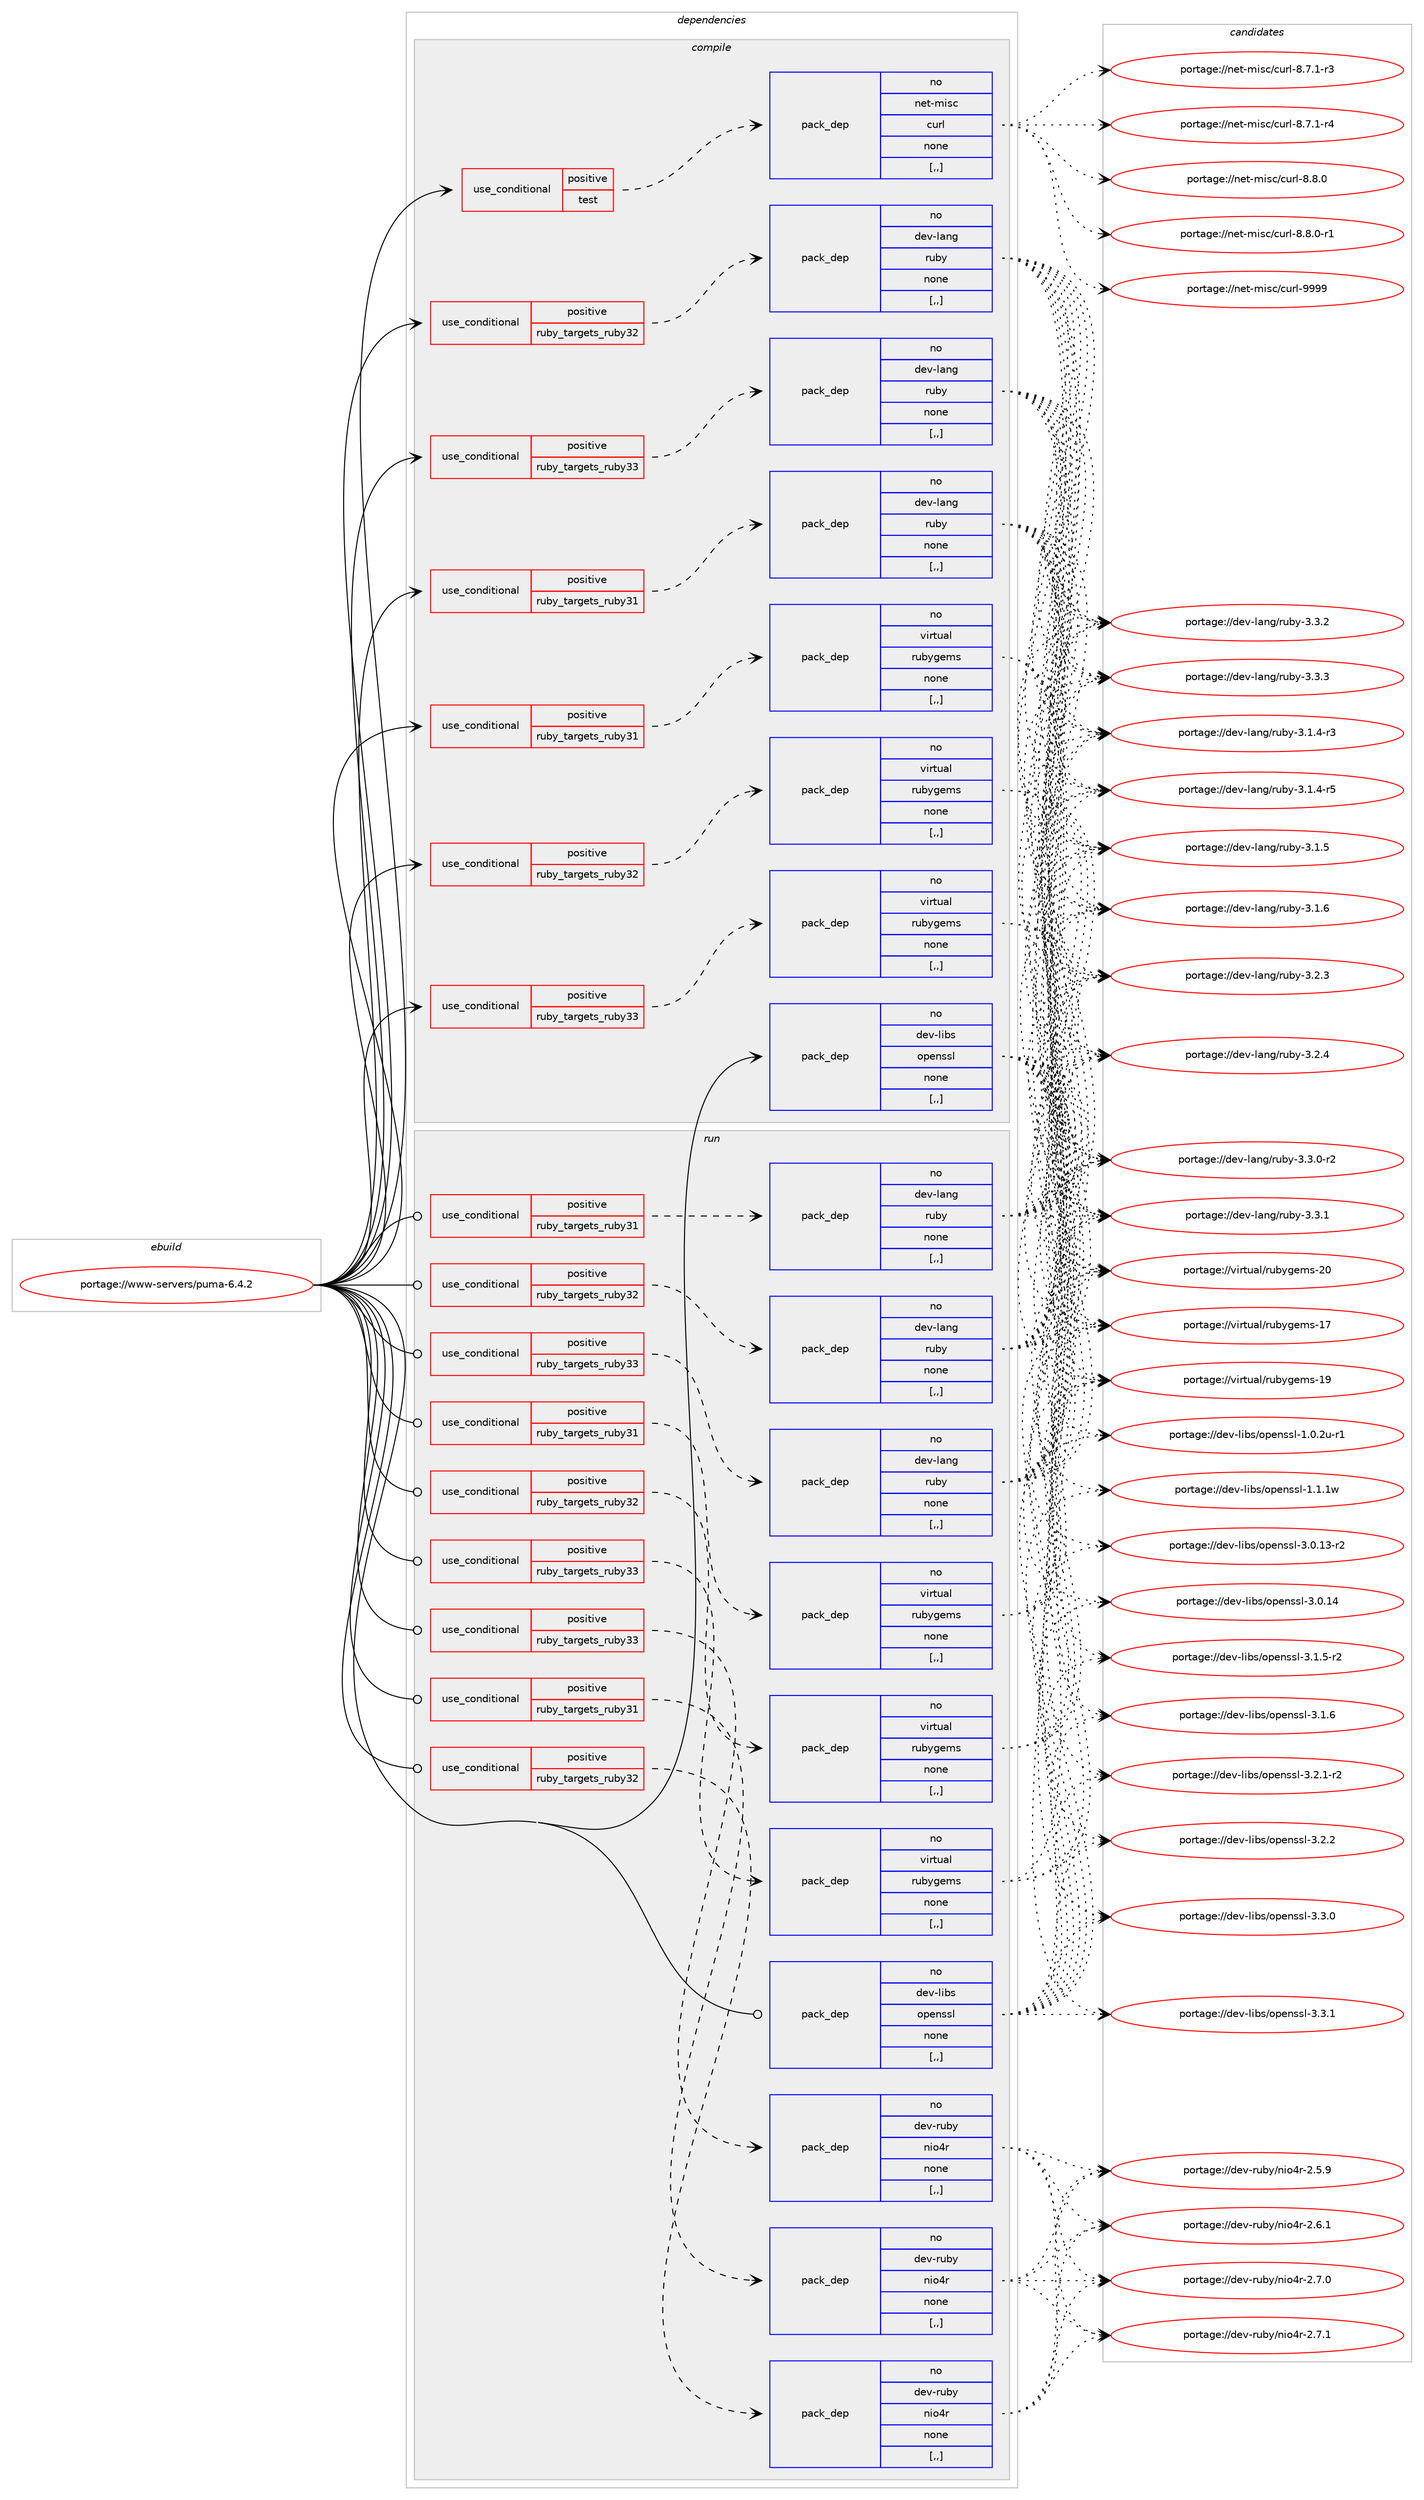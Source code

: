 digraph prolog {

# *************
# Graph options
# *************

newrank=true;
concentrate=true;
compound=true;
graph [rankdir=LR,fontname=Helvetica,fontsize=10,ranksep=1.5];#, ranksep=2.5, nodesep=0.2];
edge  [arrowhead=vee];
node  [fontname=Helvetica,fontsize=10];

# **********
# The ebuild
# **********

subgraph cluster_leftcol {
color=gray;
rank=same;
label=<<i>ebuild</i>>;
id [label="portage://www-servers/puma-6.4.2", color=red, width=4, href="../www-servers/puma-6.4.2.svg"];
}

# ****************
# The dependencies
# ****************

subgraph cluster_midcol {
color=gray;
label=<<i>dependencies</i>>;
subgraph cluster_compile {
fillcolor="#eeeeee";
style=filled;
label=<<i>compile</i>>;
subgraph cond118280 {
dependency444271 [label=<<TABLE BORDER="0" CELLBORDER="1" CELLSPACING="0" CELLPADDING="4"><TR><TD ROWSPAN="3" CELLPADDING="10">use_conditional</TD></TR><TR><TD>positive</TD></TR><TR><TD>ruby_targets_ruby31</TD></TR></TABLE>>, shape=none, color=red];
subgraph pack322694 {
dependency444272 [label=<<TABLE BORDER="0" CELLBORDER="1" CELLSPACING="0" CELLPADDING="4" WIDTH="220"><TR><TD ROWSPAN="6" CELLPADDING="30">pack_dep</TD></TR><TR><TD WIDTH="110">no</TD></TR><TR><TD>dev-lang</TD></TR><TR><TD>ruby</TD></TR><TR><TD>none</TD></TR><TR><TD>[,,]</TD></TR></TABLE>>, shape=none, color=blue];
}
dependency444271:e -> dependency444272:w [weight=20,style="dashed",arrowhead="vee"];
}
id:e -> dependency444271:w [weight=20,style="solid",arrowhead="vee"];
subgraph cond118281 {
dependency444273 [label=<<TABLE BORDER="0" CELLBORDER="1" CELLSPACING="0" CELLPADDING="4"><TR><TD ROWSPAN="3" CELLPADDING="10">use_conditional</TD></TR><TR><TD>positive</TD></TR><TR><TD>ruby_targets_ruby31</TD></TR></TABLE>>, shape=none, color=red];
subgraph pack322695 {
dependency444274 [label=<<TABLE BORDER="0" CELLBORDER="1" CELLSPACING="0" CELLPADDING="4" WIDTH="220"><TR><TD ROWSPAN="6" CELLPADDING="30">pack_dep</TD></TR><TR><TD WIDTH="110">no</TD></TR><TR><TD>virtual</TD></TR><TR><TD>rubygems</TD></TR><TR><TD>none</TD></TR><TR><TD>[,,]</TD></TR></TABLE>>, shape=none, color=blue];
}
dependency444273:e -> dependency444274:w [weight=20,style="dashed",arrowhead="vee"];
}
id:e -> dependency444273:w [weight=20,style="solid",arrowhead="vee"];
subgraph cond118282 {
dependency444275 [label=<<TABLE BORDER="0" CELLBORDER="1" CELLSPACING="0" CELLPADDING="4"><TR><TD ROWSPAN="3" CELLPADDING="10">use_conditional</TD></TR><TR><TD>positive</TD></TR><TR><TD>ruby_targets_ruby32</TD></TR></TABLE>>, shape=none, color=red];
subgraph pack322696 {
dependency444276 [label=<<TABLE BORDER="0" CELLBORDER="1" CELLSPACING="0" CELLPADDING="4" WIDTH="220"><TR><TD ROWSPAN="6" CELLPADDING="30">pack_dep</TD></TR><TR><TD WIDTH="110">no</TD></TR><TR><TD>dev-lang</TD></TR><TR><TD>ruby</TD></TR><TR><TD>none</TD></TR><TR><TD>[,,]</TD></TR></TABLE>>, shape=none, color=blue];
}
dependency444275:e -> dependency444276:w [weight=20,style="dashed",arrowhead="vee"];
}
id:e -> dependency444275:w [weight=20,style="solid",arrowhead="vee"];
subgraph cond118283 {
dependency444277 [label=<<TABLE BORDER="0" CELLBORDER="1" CELLSPACING="0" CELLPADDING="4"><TR><TD ROWSPAN="3" CELLPADDING="10">use_conditional</TD></TR><TR><TD>positive</TD></TR><TR><TD>ruby_targets_ruby32</TD></TR></TABLE>>, shape=none, color=red];
subgraph pack322697 {
dependency444278 [label=<<TABLE BORDER="0" CELLBORDER="1" CELLSPACING="0" CELLPADDING="4" WIDTH="220"><TR><TD ROWSPAN="6" CELLPADDING="30">pack_dep</TD></TR><TR><TD WIDTH="110">no</TD></TR><TR><TD>virtual</TD></TR><TR><TD>rubygems</TD></TR><TR><TD>none</TD></TR><TR><TD>[,,]</TD></TR></TABLE>>, shape=none, color=blue];
}
dependency444277:e -> dependency444278:w [weight=20,style="dashed",arrowhead="vee"];
}
id:e -> dependency444277:w [weight=20,style="solid",arrowhead="vee"];
subgraph cond118284 {
dependency444279 [label=<<TABLE BORDER="0" CELLBORDER="1" CELLSPACING="0" CELLPADDING="4"><TR><TD ROWSPAN="3" CELLPADDING="10">use_conditional</TD></TR><TR><TD>positive</TD></TR><TR><TD>ruby_targets_ruby33</TD></TR></TABLE>>, shape=none, color=red];
subgraph pack322698 {
dependency444280 [label=<<TABLE BORDER="0" CELLBORDER="1" CELLSPACING="0" CELLPADDING="4" WIDTH="220"><TR><TD ROWSPAN="6" CELLPADDING="30">pack_dep</TD></TR><TR><TD WIDTH="110">no</TD></TR><TR><TD>dev-lang</TD></TR><TR><TD>ruby</TD></TR><TR><TD>none</TD></TR><TR><TD>[,,]</TD></TR></TABLE>>, shape=none, color=blue];
}
dependency444279:e -> dependency444280:w [weight=20,style="dashed",arrowhead="vee"];
}
id:e -> dependency444279:w [weight=20,style="solid",arrowhead="vee"];
subgraph cond118285 {
dependency444281 [label=<<TABLE BORDER="0" CELLBORDER="1" CELLSPACING="0" CELLPADDING="4"><TR><TD ROWSPAN="3" CELLPADDING="10">use_conditional</TD></TR><TR><TD>positive</TD></TR><TR><TD>ruby_targets_ruby33</TD></TR></TABLE>>, shape=none, color=red];
subgraph pack322699 {
dependency444282 [label=<<TABLE BORDER="0" CELLBORDER="1" CELLSPACING="0" CELLPADDING="4" WIDTH="220"><TR><TD ROWSPAN="6" CELLPADDING="30">pack_dep</TD></TR><TR><TD WIDTH="110">no</TD></TR><TR><TD>virtual</TD></TR><TR><TD>rubygems</TD></TR><TR><TD>none</TD></TR><TR><TD>[,,]</TD></TR></TABLE>>, shape=none, color=blue];
}
dependency444281:e -> dependency444282:w [weight=20,style="dashed",arrowhead="vee"];
}
id:e -> dependency444281:w [weight=20,style="solid",arrowhead="vee"];
subgraph cond118286 {
dependency444283 [label=<<TABLE BORDER="0" CELLBORDER="1" CELLSPACING="0" CELLPADDING="4"><TR><TD ROWSPAN="3" CELLPADDING="10">use_conditional</TD></TR><TR><TD>positive</TD></TR><TR><TD>test</TD></TR></TABLE>>, shape=none, color=red];
subgraph pack322700 {
dependency444284 [label=<<TABLE BORDER="0" CELLBORDER="1" CELLSPACING="0" CELLPADDING="4" WIDTH="220"><TR><TD ROWSPAN="6" CELLPADDING="30">pack_dep</TD></TR><TR><TD WIDTH="110">no</TD></TR><TR><TD>net-misc</TD></TR><TR><TD>curl</TD></TR><TR><TD>none</TD></TR><TR><TD>[,,]</TD></TR></TABLE>>, shape=none, color=blue];
}
dependency444283:e -> dependency444284:w [weight=20,style="dashed",arrowhead="vee"];
}
id:e -> dependency444283:w [weight=20,style="solid",arrowhead="vee"];
subgraph pack322701 {
dependency444285 [label=<<TABLE BORDER="0" CELLBORDER="1" CELLSPACING="0" CELLPADDING="4" WIDTH="220"><TR><TD ROWSPAN="6" CELLPADDING="30">pack_dep</TD></TR><TR><TD WIDTH="110">no</TD></TR><TR><TD>dev-libs</TD></TR><TR><TD>openssl</TD></TR><TR><TD>none</TD></TR><TR><TD>[,,]</TD></TR></TABLE>>, shape=none, color=blue];
}
id:e -> dependency444285:w [weight=20,style="solid",arrowhead="vee"];
}
subgraph cluster_compileandrun {
fillcolor="#eeeeee";
style=filled;
label=<<i>compile and run</i>>;
}
subgraph cluster_run {
fillcolor="#eeeeee";
style=filled;
label=<<i>run</i>>;
subgraph cond118287 {
dependency444286 [label=<<TABLE BORDER="0" CELLBORDER="1" CELLSPACING="0" CELLPADDING="4"><TR><TD ROWSPAN="3" CELLPADDING="10">use_conditional</TD></TR><TR><TD>positive</TD></TR><TR><TD>ruby_targets_ruby31</TD></TR></TABLE>>, shape=none, color=red];
subgraph pack322702 {
dependency444287 [label=<<TABLE BORDER="0" CELLBORDER="1" CELLSPACING="0" CELLPADDING="4" WIDTH="220"><TR><TD ROWSPAN="6" CELLPADDING="30">pack_dep</TD></TR><TR><TD WIDTH="110">no</TD></TR><TR><TD>dev-lang</TD></TR><TR><TD>ruby</TD></TR><TR><TD>none</TD></TR><TR><TD>[,,]</TD></TR></TABLE>>, shape=none, color=blue];
}
dependency444286:e -> dependency444287:w [weight=20,style="dashed",arrowhead="vee"];
}
id:e -> dependency444286:w [weight=20,style="solid",arrowhead="odot"];
subgraph cond118288 {
dependency444288 [label=<<TABLE BORDER="0" CELLBORDER="1" CELLSPACING="0" CELLPADDING="4"><TR><TD ROWSPAN="3" CELLPADDING="10">use_conditional</TD></TR><TR><TD>positive</TD></TR><TR><TD>ruby_targets_ruby31</TD></TR></TABLE>>, shape=none, color=red];
subgraph pack322703 {
dependency444289 [label=<<TABLE BORDER="0" CELLBORDER="1" CELLSPACING="0" CELLPADDING="4" WIDTH="220"><TR><TD ROWSPAN="6" CELLPADDING="30">pack_dep</TD></TR><TR><TD WIDTH="110">no</TD></TR><TR><TD>dev-ruby</TD></TR><TR><TD>nio4r</TD></TR><TR><TD>none</TD></TR><TR><TD>[,,]</TD></TR></TABLE>>, shape=none, color=blue];
}
dependency444288:e -> dependency444289:w [weight=20,style="dashed",arrowhead="vee"];
}
id:e -> dependency444288:w [weight=20,style="solid",arrowhead="odot"];
subgraph cond118289 {
dependency444290 [label=<<TABLE BORDER="0" CELLBORDER="1" CELLSPACING="0" CELLPADDING="4"><TR><TD ROWSPAN="3" CELLPADDING="10">use_conditional</TD></TR><TR><TD>positive</TD></TR><TR><TD>ruby_targets_ruby31</TD></TR></TABLE>>, shape=none, color=red];
subgraph pack322704 {
dependency444291 [label=<<TABLE BORDER="0" CELLBORDER="1" CELLSPACING="0" CELLPADDING="4" WIDTH="220"><TR><TD ROWSPAN="6" CELLPADDING="30">pack_dep</TD></TR><TR><TD WIDTH="110">no</TD></TR><TR><TD>virtual</TD></TR><TR><TD>rubygems</TD></TR><TR><TD>none</TD></TR><TR><TD>[,,]</TD></TR></TABLE>>, shape=none, color=blue];
}
dependency444290:e -> dependency444291:w [weight=20,style="dashed",arrowhead="vee"];
}
id:e -> dependency444290:w [weight=20,style="solid",arrowhead="odot"];
subgraph cond118290 {
dependency444292 [label=<<TABLE BORDER="0" CELLBORDER="1" CELLSPACING="0" CELLPADDING="4"><TR><TD ROWSPAN="3" CELLPADDING="10">use_conditional</TD></TR><TR><TD>positive</TD></TR><TR><TD>ruby_targets_ruby32</TD></TR></TABLE>>, shape=none, color=red];
subgraph pack322705 {
dependency444293 [label=<<TABLE BORDER="0" CELLBORDER="1" CELLSPACING="0" CELLPADDING="4" WIDTH="220"><TR><TD ROWSPAN="6" CELLPADDING="30">pack_dep</TD></TR><TR><TD WIDTH="110">no</TD></TR><TR><TD>dev-lang</TD></TR><TR><TD>ruby</TD></TR><TR><TD>none</TD></TR><TR><TD>[,,]</TD></TR></TABLE>>, shape=none, color=blue];
}
dependency444292:e -> dependency444293:w [weight=20,style="dashed",arrowhead="vee"];
}
id:e -> dependency444292:w [weight=20,style="solid",arrowhead="odot"];
subgraph cond118291 {
dependency444294 [label=<<TABLE BORDER="0" CELLBORDER="1" CELLSPACING="0" CELLPADDING="4"><TR><TD ROWSPAN="3" CELLPADDING="10">use_conditional</TD></TR><TR><TD>positive</TD></TR><TR><TD>ruby_targets_ruby32</TD></TR></TABLE>>, shape=none, color=red];
subgraph pack322706 {
dependency444295 [label=<<TABLE BORDER="0" CELLBORDER="1" CELLSPACING="0" CELLPADDING="4" WIDTH="220"><TR><TD ROWSPAN="6" CELLPADDING="30">pack_dep</TD></TR><TR><TD WIDTH="110">no</TD></TR><TR><TD>dev-ruby</TD></TR><TR><TD>nio4r</TD></TR><TR><TD>none</TD></TR><TR><TD>[,,]</TD></TR></TABLE>>, shape=none, color=blue];
}
dependency444294:e -> dependency444295:w [weight=20,style="dashed",arrowhead="vee"];
}
id:e -> dependency444294:w [weight=20,style="solid",arrowhead="odot"];
subgraph cond118292 {
dependency444296 [label=<<TABLE BORDER="0" CELLBORDER="1" CELLSPACING="0" CELLPADDING="4"><TR><TD ROWSPAN="3" CELLPADDING="10">use_conditional</TD></TR><TR><TD>positive</TD></TR><TR><TD>ruby_targets_ruby32</TD></TR></TABLE>>, shape=none, color=red];
subgraph pack322707 {
dependency444297 [label=<<TABLE BORDER="0" CELLBORDER="1" CELLSPACING="0" CELLPADDING="4" WIDTH="220"><TR><TD ROWSPAN="6" CELLPADDING="30">pack_dep</TD></TR><TR><TD WIDTH="110">no</TD></TR><TR><TD>virtual</TD></TR><TR><TD>rubygems</TD></TR><TR><TD>none</TD></TR><TR><TD>[,,]</TD></TR></TABLE>>, shape=none, color=blue];
}
dependency444296:e -> dependency444297:w [weight=20,style="dashed",arrowhead="vee"];
}
id:e -> dependency444296:w [weight=20,style="solid",arrowhead="odot"];
subgraph cond118293 {
dependency444298 [label=<<TABLE BORDER="0" CELLBORDER="1" CELLSPACING="0" CELLPADDING="4"><TR><TD ROWSPAN="3" CELLPADDING="10">use_conditional</TD></TR><TR><TD>positive</TD></TR><TR><TD>ruby_targets_ruby33</TD></TR></TABLE>>, shape=none, color=red];
subgraph pack322708 {
dependency444299 [label=<<TABLE BORDER="0" CELLBORDER="1" CELLSPACING="0" CELLPADDING="4" WIDTH="220"><TR><TD ROWSPAN="6" CELLPADDING="30">pack_dep</TD></TR><TR><TD WIDTH="110">no</TD></TR><TR><TD>dev-lang</TD></TR><TR><TD>ruby</TD></TR><TR><TD>none</TD></TR><TR><TD>[,,]</TD></TR></TABLE>>, shape=none, color=blue];
}
dependency444298:e -> dependency444299:w [weight=20,style="dashed",arrowhead="vee"];
}
id:e -> dependency444298:w [weight=20,style="solid",arrowhead="odot"];
subgraph cond118294 {
dependency444300 [label=<<TABLE BORDER="0" CELLBORDER="1" CELLSPACING="0" CELLPADDING="4"><TR><TD ROWSPAN="3" CELLPADDING="10">use_conditional</TD></TR><TR><TD>positive</TD></TR><TR><TD>ruby_targets_ruby33</TD></TR></TABLE>>, shape=none, color=red];
subgraph pack322709 {
dependency444301 [label=<<TABLE BORDER="0" CELLBORDER="1" CELLSPACING="0" CELLPADDING="4" WIDTH="220"><TR><TD ROWSPAN="6" CELLPADDING="30">pack_dep</TD></TR><TR><TD WIDTH="110">no</TD></TR><TR><TD>dev-ruby</TD></TR><TR><TD>nio4r</TD></TR><TR><TD>none</TD></TR><TR><TD>[,,]</TD></TR></TABLE>>, shape=none, color=blue];
}
dependency444300:e -> dependency444301:w [weight=20,style="dashed",arrowhead="vee"];
}
id:e -> dependency444300:w [weight=20,style="solid",arrowhead="odot"];
subgraph cond118295 {
dependency444302 [label=<<TABLE BORDER="0" CELLBORDER="1" CELLSPACING="0" CELLPADDING="4"><TR><TD ROWSPAN="3" CELLPADDING="10">use_conditional</TD></TR><TR><TD>positive</TD></TR><TR><TD>ruby_targets_ruby33</TD></TR></TABLE>>, shape=none, color=red];
subgraph pack322710 {
dependency444303 [label=<<TABLE BORDER="0" CELLBORDER="1" CELLSPACING="0" CELLPADDING="4" WIDTH="220"><TR><TD ROWSPAN="6" CELLPADDING="30">pack_dep</TD></TR><TR><TD WIDTH="110">no</TD></TR><TR><TD>virtual</TD></TR><TR><TD>rubygems</TD></TR><TR><TD>none</TD></TR><TR><TD>[,,]</TD></TR></TABLE>>, shape=none, color=blue];
}
dependency444302:e -> dependency444303:w [weight=20,style="dashed",arrowhead="vee"];
}
id:e -> dependency444302:w [weight=20,style="solid",arrowhead="odot"];
subgraph pack322711 {
dependency444304 [label=<<TABLE BORDER="0" CELLBORDER="1" CELLSPACING="0" CELLPADDING="4" WIDTH="220"><TR><TD ROWSPAN="6" CELLPADDING="30">pack_dep</TD></TR><TR><TD WIDTH="110">no</TD></TR><TR><TD>dev-libs</TD></TR><TR><TD>openssl</TD></TR><TR><TD>none</TD></TR><TR><TD>[,,]</TD></TR></TABLE>>, shape=none, color=blue];
}
id:e -> dependency444304:w [weight=20,style="solid",arrowhead="odot"];
}
}

# **************
# The candidates
# **************

subgraph cluster_choices {
rank=same;
color=gray;
label=<<i>candidates</i>>;

subgraph choice322694 {
color=black;
nodesep=1;
choice100101118451089711010347114117981214551464946524511451 [label="portage://dev-lang/ruby-3.1.4-r3", color=red, width=4,href="../dev-lang/ruby-3.1.4-r3.svg"];
choice100101118451089711010347114117981214551464946524511453 [label="portage://dev-lang/ruby-3.1.4-r5", color=red, width=4,href="../dev-lang/ruby-3.1.4-r5.svg"];
choice10010111845108971101034711411798121455146494653 [label="portage://dev-lang/ruby-3.1.5", color=red, width=4,href="../dev-lang/ruby-3.1.5.svg"];
choice10010111845108971101034711411798121455146494654 [label="portage://dev-lang/ruby-3.1.6", color=red, width=4,href="../dev-lang/ruby-3.1.6.svg"];
choice10010111845108971101034711411798121455146504651 [label="portage://dev-lang/ruby-3.2.3", color=red, width=4,href="../dev-lang/ruby-3.2.3.svg"];
choice10010111845108971101034711411798121455146504652 [label="portage://dev-lang/ruby-3.2.4", color=red, width=4,href="../dev-lang/ruby-3.2.4.svg"];
choice100101118451089711010347114117981214551465146484511450 [label="portage://dev-lang/ruby-3.3.0-r2", color=red, width=4,href="../dev-lang/ruby-3.3.0-r2.svg"];
choice10010111845108971101034711411798121455146514649 [label="portage://dev-lang/ruby-3.3.1", color=red, width=4,href="../dev-lang/ruby-3.3.1.svg"];
choice10010111845108971101034711411798121455146514650 [label="portage://dev-lang/ruby-3.3.2", color=red, width=4,href="../dev-lang/ruby-3.3.2.svg"];
choice10010111845108971101034711411798121455146514651 [label="portage://dev-lang/ruby-3.3.3", color=red, width=4,href="../dev-lang/ruby-3.3.3.svg"];
dependency444272:e -> choice100101118451089711010347114117981214551464946524511451:w [style=dotted,weight="100"];
dependency444272:e -> choice100101118451089711010347114117981214551464946524511453:w [style=dotted,weight="100"];
dependency444272:e -> choice10010111845108971101034711411798121455146494653:w [style=dotted,weight="100"];
dependency444272:e -> choice10010111845108971101034711411798121455146494654:w [style=dotted,weight="100"];
dependency444272:e -> choice10010111845108971101034711411798121455146504651:w [style=dotted,weight="100"];
dependency444272:e -> choice10010111845108971101034711411798121455146504652:w [style=dotted,weight="100"];
dependency444272:e -> choice100101118451089711010347114117981214551465146484511450:w [style=dotted,weight="100"];
dependency444272:e -> choice10010111845108971101034711411798121455146514649:w [style=dotted,weight="100"];
dependency444272:e -> choice10010111845108971101034711411798121455146514650:w [style=dotted,weight="100"];
dependency444272:e -> choice10010111845108971101034711411798121455146514651:w [style=dotted,weight="100"];
}
subgraph choice322695 {
color=black;
nodesep=1;
choice118105114116117971084711411798121103101109115454955 [label="portage://virtual/rubygems-17", color=red, width=4,href="../virtual/rubygems-17.svg"];
choice118105114116117971084711411798121103101109115454957 [label="portage://virtual/rubygems-19", color=red, width=4,href="../virtual/rubygems-19.svg"];
choice118105114116117971084711411798121103101109115455048 [label="portage://virtual/rubygems-20", color=red, width=4,href="../virtual/rubygems-20.svg"];
dependency444274:e -> choice118105114116117971084711411798121103101109115454955:w [style=dotted,weight="100"];
dependency444274:e -> choice118105114116117971084711411798121103101109115454957:w [style=dotted,weight="100"];
dependency444274:e -> choice118105114116117971084711411798121103101109115455048:w [style=dotted,weight="100"];
}
subgraph choice322696 {
color=black;
nodesep=1;
choice100101118451089711010347114117981214551464946524511451 [label="portage://dev-lang/ruby-3.1.4-r3", color=red, width=4,href="../dev-lang/ruby-3.1.4-r3.svg"];
choice100101118451089711010347114117981214551464946524511453 [label="portage://dev-lang/ruby-3.1.4-r5", color=red, width=4,href="../dev-lang/ruby-3.1.4-r5.svg"];
choice10010111845108971101034711411798121455146494653 [label="portage://dev-lang/ruby-3.1.5", color=red, width=4,href="../dev-lang/ruby-3.1.5.svg"];
choice10010111845108971101034711411798121455146494654 [label="portage://dev-lang/ruby-3.1.6", color=red, width=4,href="../dev-lang/ruby-3.1.6.svg"];
choice10010111845108971101034711411798121455146504651 [label="portage://dev-lang/ruby-3.2.3", color=red, width=4,href="../dev-lang/ruby-3.2.3.svg"];
choice10010111845108971101034711411798121455146504652 [label="portage://dev-lang/ruby-3.2.4", color=red, width=4,href="../dev-lang/ruby-3.2.4.svg"];
choice100101118451089711010347114117981214551465146484511450 [label="portage://dev-lang/ruby-3.3.0-r2", color=red, width=4,href="../dev-lang/ruby-3.3.0-r2.svg"];
choice10010111845108971101034711411798121455146514649 [label="portage://dev-lang/ruby-3.3.1", color=red, width=4,href="../dev-lang/ruby-3.3.1.svg"];
choice10010111845108971101034711411798121455146514650 [label="portage://dev-lang/ruby-3.3.2", color=red, width=4,href="../dev-lang/ruby-3.3.2.svg"];
choice10010111845108971101034711411798121455146514651 [label="portage://dev-lang/ruby-3.3.3", color=red, width=4,href="../dev-lang/ruby-3.3.3.svg"];
dependency444276:e -> choice100101118451089711010347114117981214551464946524511451:w [style=dotted,weight="100"];
dependency444276:e -> choice100101118451089711010347114117981214551464946524511453:w [style=dotted,weight="100"];
dependency444276:e -> choice10010111845108971101034711411798121455146494653:w [style=dotted,weight="100"];
dependency444276:e -> choice10010111845108971101034711411798121455146494654:w [style=dotted,weight="100"];
dependency444276:e -> choice10010111845108971101034711411798121455146504651:w [style=dotted,weight="100"];
dependency444276:e -> choice10010111845108971101034711411798121455146504652:w [style=dotted,weight="100"];
dependency444276:e -> choice100101118451089711010347114117981214551465146484511450:w [style=dotted,weight="100"];
dependency444276:e -> choice10010111845108971101034711411798121455146514649:w [style=dotted,weight="100"];
dependency444276:e -> choice10010111845108971101034711411798121455146514650:w [style=dotted,weight="100"];
dependency444276:e -> choice10010111845108971101034711411798121455146514651:w [style=dotted,weight="100"];
}
subgraph choice322697 {
color=black;
nodesep=1;
choice118105114116117971084711411798121103101109115454955 [label="portage://virtual/rubygems-17", color=red, width=4,href="../virtual/rubygems-17.svg"];
choice118105114116117971084711411798121103101109115454957 [label="portage://virtual/rubygems-19", color=red, width=4,href="../virtual/rubygems-19.svg"];
choice118105114116117971084711411798121103101109115455048 [label="portage://virtual/rubygems-20", color=red, width=4,href="../virtual/rubygems-20.svg"];
dependency444278:e -> choice118105114116117971084711411798121103101109115454955:w [style=dotted,weight="100"];
dependency444278:e -> choice118105114116117971084711411798121103101109115454957:w [style=dotted,weight="100"];
dependency444278:e -> choice118105114116117971084711411798121103101109115455048:w [style=dotted,weight="100"];
}
subgraph choice322698 {
color=black;
nodesep=1;
choice100101118451089711010347114117981214551464946524511451 [label="portage://dev-lang/ruby-3.1.4-r3", color=red, width=4,href="../dev-lang/ruby-3.1.4-r3.svg"];
choice100101118451089711010347114117981214551464946524511453 [label="portage://dev-lang/ruby-3.1.4-r5", color=red, width=4,href="../dev-lang/ruby-3.1.4-r5.svg"];
choice10010111845108971101034711411798121455146494653 [label="portage://dev-lang/ruby-3.1.5", color=red, width=4,href="../dev-lang/ruby-3.1.5.svg"];
choice10010111845108971101034711411798121455146494654 [label="portage://dev-lang/ruby-3.1.6", color=red, width=4,href="../dev-lang/ruby-3.1.6.svg"];
choice10010111845108971101034711411798121455146504651 [label="portage://dev-lang/ruby-3.2.3", color=red, width=4,href="../dev-lang/ruby-3.2.3.svg"];
choice10010111845108971101034711411798121455146504652 [label="portage://dev-lang/ruby-3.2.4", color=red, width=4,href="../dev-lang/ruby-3.2.4.svg"];
choice100101118451089711010347114117981214551465146484511450 [label="portage://dev-lang/ruby-3.3.0-r2", color=red, width=4,href="../dev-lang/ruby-3.3.0-r2.svg"];
choice10010111845108971101034711411798121455146514649 [label="portage://dev-lang/ruby-3.3.1", color=red, width=4,href="../dev-lang/ruby-3.3.1.svg"];
choice10010111845108971101034711411798121455146514650 [label="portage://dev-lang/ruby-3.3.2", color=red, width=4,href="../dev-lang/ruby-3.3.2.svg"];
choice10010111845108971101034711411798121455146514651 [label="portage://dev-lang/ruby-3.3.3", color=red, width=4,href="../dev-lang/ruby-3.3.3.svg"];
dependency444280:e -> choice100101118451089711010347114117981214551464946524511451:w [style=dotted,weight="100"];
dependency444280:e -> choice100101118451089711010347114117981214551464946524511453:w [style=dotted,weight="100"];
dependency444280:e -> choice10010111845108971101034711411798121455146494653:w [style=dotted,weight="100"];
dependency444280:e -> choice10010111845108971101034711411798121455146494654:w [style=dotted,weight="100"];
dependency444280:e -> choice10010111845108971101034711411798121455146504651:w [style=dotted,weight="100"];
dependency444280:e -> choice10010111845108971101034711411798121455146504652:w [style=dotted,weight="100"];
dependency444280:e -> choice100101118451089711010347114117981214551465146484511450:w [style=dotted,weight="100"];
dependency444280:e -> choice10010111845108971101034711411798121455146514649:w [style=dotted,weight="100"];
dependency444280:e -> choice10010111845108971101034711411798121455146514650:w [style=dotted,weight="100"];
dependency444280:e -> choice10010111845108971101034711411798121455146514651:w [style=dotted,weight="100"];
}
subgraph choice322699 {
color=black;
nodesep=1;
choice118105114116117971084711411798121103101109115454955 [label="portage://virtual/rubygems-17", color=red, width=4,href="../virtual/rubygems-17.svg"];
choice118105114116117971084711411798121103101109115454957 [label="portage://virtual/rubygems-19", color=red, width=4,href="../virtual/rubygems-19.svg"];
choice118105114116117971084711411798121103101109115455048 [label="portage://virtual/rubygems-20", color=red, width=4,href="../virtual/rubygems-20.svg"];
dependency444282:e -> choice118105114116117971084711411798121103101109115454955:w [style=dotted,weight="100"];
dependency444282:e -> choice118105114116117971084711411798121103101109115454957:w [style=dotted,weight="100"];
dependency444282:e -> choice118105114116117971084711411798121103101109115455048:w [style=dotted,weight="100"];
}
subgraph choice322700 {
color=black;
nodesep=1;
choice110101116451091051159947991171141084556465546494511451 [label="portage://net-misc/curl-8.7.1-r3", color=red, width=4,href="../net-misc/curl-8.7.1-r3.svg"];
choice110101116451091051159947991171141084556465546494511452 [label="portage://net-misc/curl-8.7.1-r4", color=red, width=4,href="../net-misc/curl-8.7.1-r4.svg"];
choice11010111645109105115994799117114108455646564648 [label="portage://net-misc/curl-8.8.0", color=red, width=4,href="../net-misc/curl-8.8.0.svg"];
choice110101116451091051159947991171141084556465646484511449 [label="portage://net-misc/curl-8.8.0-r1", color=red, width=4,href="../net-misc/curl-8.8.0-r1.svg"];
choice110101116451091051159947991171141084557575757 [label="portage://net-misc/curl-9999", color=red, width=4,href="../net-misc/curl-9999.svg"];
dependency444284:e -> choice110101116451091051159947991171141084556465546494511451:w [style=dotted,weight="100"];
dependency444284:e -> choice110101116451091051159947991171141084556465546494511452:w [style=dotted,weight="100"];
dependency444284:e -> choice11010111645109105115994799117114108455646564648:w [style=dotted,weight="100"];
dependency444284:e -> choice110101116451091051159947991171141084556465646484511449:w [style=dotted,weight="100"];
dependency444284:e -> choice110101116451091051159947991171141084557575757:w [style=dotted,weight="100"];
}
subgraph choice322701 {
color=black;
nodesep=1;
choice1001011184510810598115471111121011101151151084549464846501174511449 [label="portage://dev-libs/openssl-1.0.2u-r1", color=red, width=4,href="../dev-libs/openssl-1.0.2u-r1.svg"];
choice100101118451081059811547111112101110115115108454946494649119 [label="portage://dev-libs/openssl-1.1.1w", color=red, width=4,href="../dev-libs/openssl-1.1.1w.svg"];
choice100101118451081059811547111112101110115115108455146484649514511450 [label="portage://dev-libs/openssl-3.0.13-r2", color=red, width=4,href="../dev-libs/openssl-3.0.13-r2.svg"];
choice10010111845108105981154711111210111011511510845514648464952 [label="portage://dev-libs/openssl-3.0.14", color=red, width=4,href="../dev-libs/openssl-3.0.14.svg"];
choice1001011184510810598115471111121011101151151084551464946534511450 [label="portage://dev-libs/openssl-3.1.5-r2", color=red, width=4,href="../dev-libs/openssl-3.1.5-r2.svg"];
choice100101118451081059811547111112101110115115108455146494654 [label="portage://dev-libs/openssl-3.1.6", color=red, width=4,href="../dev-libs/openssl-3.1.6.svg"];
choice1001011184510810598115471111121011101151151084551465046494511450 [label="portage://dev-libs/openssl-3.2.1-r2", color=red, width=4,href="../dev-libs/openssl-3.2.1-r2.svg"];
choice100101118451081059811547111112101110115115108455146504650 [label="portage://dev-libs/openssl-3.2.2", color=red, width=4,href="../dev-libs/openssl-3.2.2.svg"];
choice100101118451081059811547111112101110115115108455146514648 [label="portage://dev-libs/openssl-3.3.0", color=red, width=4,href="../dev-libs/openssl-3.3.0.svg"];
choice100101118451081059811547111112101110115115108455146514649 [label="portage://dev-libs/openssl-3.3.1", color=red, width=4,href="../dev-libs/openssl-3.3.1.svg"];
dependency444285:e -> choice1001011184510810598115471111121011101151151084549464846501174511449:w [style=dotted,weight="100"];
dependency444285:e -> choice100101118451081059811547111112101110115115108454946494649119:w [style=dotted,weight="100"];
dependency444285:e -> choice100101118451081059811547111112101110115115108455146484649514511450:w [style=dotted,weight="100"];
dependency444285:e -> choice10010111845108105981154711111210111011511510845514648464952:w [style=dotted,weight="100"];
dependency444285:e -> choice1001011184510810598115471111121011101151151084551464946534511450:w [style=dotted,weight="100"];
dependency444285:e -> choice100101118451081059811547111112101110115115108455146494654:w [style=dotted,weight="100"];
dependency444285:e -> choice1001011184510810598115471111121011101151151084551465046494511450:w [style=dotted,weight="100"];
dependency444285:e -> choice100101118451081059811547111112101110115115108455146504650:w [style=dotted,weight="100"];
dependency444285:e -> choice100101118451081059811547111112101110115115108455146514648:w [style=dotted,weight="100"];
dependency444285:e -> choice100101118451081059811547111112101110115115108455146514649:w [style=dotted,weight="100"];
}
subgraph choice322702 {
color=black;
nodesep=1;
choice100101118451089711010347114117981214551464946524511451 [label="portage://dev-lang/ruby-3.1.4-r3", color=red, width=4,href="../dev-lang/ruby-3.1.4-r3.svg"];
choice100101118451089711010347114117981214551464946524511453 [label="portage://dev-lang/ruby-3.1.4-r5", color=red, width=4,href="../dev-lang/ruby-3.1.4-r5.svg"];
choice10010111845108971101034711411798121455146494653 [label="portage://dev-lang/ruby-3.1.5", color=red, width=4,href="../dev-lang/ruby-3.1.5.svg"];
choice10010111845108971101034711411798121455146494654 [label="portage://dev-lang/ruby-3.1.6", color=red, width=4,href="../dev-lang/ruby-3.1.6.svg"];
choice10010111845108971101034711411798121455146504651 [label="portage://dev-lang/ruby-3.2.3", color=red, width=4,href="../dev-lang/ruby-3.2.3.svg"];
choice10010111845108971101034711411798121455146504652 [label="portage://dev-lang/ruby-3.2.4", color=red, width=4,href="../dev-lang/ruby-3.2.4.svg"];
choice100101118451089711010347114117981214551465146484511450 [label="portage://dev-lang/ruby-3.3.0-r2", color=red, width=4,href="../dev-lang/ruby-3.3.0-r2.svg"];
choice10010111845108971101034711411798121455146514649 [label="portage://dev-lang/ruby-3.3.1", color=red, width=4,href="../dev-lang/ruby-3.3.1.svg"];
choice10010111845108971101034711411798121455146514650 [label="portage://dev-lang/ruby-3.3.2", color=red, width=4,href="../dev-lang/ruby-3.3.2.svg"];
choice10010111845108971101034711411798121455146514651 [label="portage://dev-lang/ruby-3.3.3", color=red, width=4,href="../dev-lang/ruby-3.3.3.svg"];
dependency444287:e -> choice100101118451089711010347114117981214551464946524511451:w [style=dotted,weight="100"];
dependency444287:e -> choice100101118451089711010347114117981214551464946524511453:w [style=dotted,weight="100"];
dependency444287:e -> choice10010111845108971101034711411798121455146494653:w [style=dotted,weight="100"];
dependency444287:e -> choice10010111845108971101034711411798121455146494654:w [style=dotted,weight="100"];
dependency444287:e -> choice10010111845108971101034711411798121455146504651:w [style=dotted,weight="100"];
dependency444287:e -> choice10010111845108971101034711411798121455146504652:w [style=dotted,weight="100"];
dependency444287:e -> choice100101118451089711010347114117981214551465146484511450:w [style=dotted,weight="100"];
dependency444287:e -> choice10010111845108971101034711411798121455146514649:w [style=dotted,weight="100"];
dependency444287:e -> choice10010111845108971101034711411798121455146514650:w [style=dotted,weight="100"];
dependency444287:e -> choice10010111845108971101034711411798121455146514651:w [style=dotted,weight="100"];
}
subgraph choice322703 {
color=black;
nodesep=1;
choice10010111845114117981214711010511152114455046534657 [label="portage://dev-ruby/nio4r-2.5.9", color=red, width=4,href="../dev-ruby/nio4r-2.5.9.svg"];
choice10010111845114117981214711010511152114455046544649 [label="portage://dev-ruby/nio4r-2.6.1", color=red, width=4,href="../dev-ruby/nio4r-2.6.1.svg"];
choice10010111845114117981214711010511152114455046554648 [label="portage://dev-ruby/nio4r-2.7.0", color=red, width=4,href="../dev-ruby/nio4r-2.7.0.svg"];
choice10010111845114117981214711010511152114455046554649 [label="portage://dev-ruby/nio4r-2.7.1", color=red, width=4,href="../dev-ruby/nio4r-2.7.1.svg"];
dependency444289:e -> choice10010111845114117981214711010511152114455046534657:w [style=dotted,weight="100"];
dependency444289:e -> choice10010111845114117981214711010511152114455046544649:w [style=dotted,weight="100"];
dependency444289:e -> choice10010111845114117981214711010511152114455046554648:w [style=dotted,weight="100"];
dependency444289:e -> choice10010111845114117981214711010511152114455046554649:w [style=dotted,weight="100"];
}
subgraph choice322704 {
color=black;
nodesep=1;
choice118105114116117971084711411798121103101109115454955 [label="portage://virtual/rubygems-17", color=red, width=4,href="../virtual/rubygems-17.svg"];
choice118105114116117971084711411798121103101109115454957 [label="portage://virtual/rubygems-19", color=red, width=4,href="../virtual/rubygems-19.svg"];
choice118105114116117971084711411798121103101109115455048 [label="portage://virtual/rubygems-20", color=red, width=4,href="../virtual/rubygems-20.svg"];
dependency444291:e -> choice118105114116117971084711411798121103101109115454955:w [style=dotted,weight="100"];
dependency444291:e -> choice118105114116117971084711411798121103101109115454957:w [style=dotted,weight="100"];
dependency444291:e -> choice118105114116117971084711411798121103101109115455048:w [style=dotted,weight="100"];
}
subgraph choice322705 {
color=black;
nodesep=1;
choice100101118451089711010347114117981214551464946524511451 [label="portage://dev-lang/ruby-3.1.4-r3", color=red, width=4,href="../dev-lang/ruby-3.1.4-r3.svg"];
choice100101118451089711010347114117981214551464946524511453 [label="portage://dev-lang/ruby-3.1.4-r5", color=red, width=4,href="../dev-lang/ruby-3.1.4-r5.svg"];
choice10010111845108971101034711411798121455146494653 [label="portage://dev-lang/ruby-3.1.5", color=red, width=4,href="../dev-lang/ruby-3.1.5.svg"];
choice10010111845108971101034711411798121455146494654 [label="portage://dev-lang/ruby-3.1.6", color=red, width=4,href="../dev-lang/ruby-3.1.6.svg"];
choice10010111845108971101034711411798121455146504651 [label="portage://dev-lang/ruby-3.2.3", color=red, width=4,href="../dev-lang/ruby-3.2.3.svg"];
choice10010111845108971101034711411798121455146504652 [label="portage://dev-lang/ruby-3.2.4", color=red, width=4,href="../dev-lang/ruby-3.2.4.svg"];
choice100101118451089711010347114117981214551465146484511450 [label="portage://dev-lang/ruby-3.3.0-r2", color=red, width=4,href="../dev-lang/ruby-3.3.0-r2.svg"];
choice10010111845108971101034711411798121455146514649 [label="portage://dev-lang/ruby-3.3.1", color=red, width=4,href="../dev-lang/ruby-3.3.1.svg"];
choice10010111845108971101034711411798121455146514650 [label="portage://dev-lang/ruby-3.3.2", color=red, width=4,href="../dev-lang/ruby-3.3.2.svg"];
choice10010111845108971101034711411798121455146514651 [label="portage://dev-lang/ruby-3.3.3", color=red, width=4,href="../dev-lang/ruby-3.3.3.svg"];
dependency444293:e -> choice100101118451089711010347114117981214551464946524511451:w [style=dotted,weight="100"];
dependency444293:e -> choice100101118451089711010347114117981214551464946524511453:w [style=dotted,weight="100"];
dependency444293:e -> choice10010111845108971101034711411798121455146494653:w [style=dotted,weight="100"];
dependency444293:e -> choice10010111845108971101034711411798121455146494654:w [style=dotted,weight="100"];
dependency444293:e -> choice10010111845108971101034711411798121455146504651:w [style=dotted,weight="100"];
dependency444293:e -> choice10010111845108971101034711411798121455146504652:w [style=dotted,weight="100"];
dependency444293:e -> choice100101118451089711010347114117981214551465146484511450:w [style=dotted,weight="100"];
dependency444293:e -> choice10010111845108971101034711411798121455146514649:w [style=dotted,weight="100"];
dependency444293:e -> choice10010111845108971101034711411798121455146514650:w [style=dotted,weight="100"];
dependency444293:e -> choice10010111845108971101034711411798121455146514651:w [style=dotted,weight="100"];
}
subgraph choice322706 {
color=black;
nodesep=1;
choice10010111845114117981214711010511152114455046534657 [label="portage://dev-ruby/nio4r-2.5.9", color=red, width=4,href="../dev-ruby/nio4r-2.5.9.svg"];
choice10010111845114117981214711010511152114455046544649 [label="portage://dev-ruby/nio4r-2.6.1", color=red, width=4,href="../dev-ruby/nio4r-2.6.1.svg"];
choice10010111845114117981214711010511152114455046554648 [label="portage://dev-ruby/nio4r-2.7.0", color=red, width=4,href="../dev-ruby/nio4r-2.7.0.svg"];
choice10010111845114117981214711010511152114455046554649 [label="portage://dev-ruby/nio4r-2.7.1", color=red, width=4,href="../dev-ruby/nio4r-2.7.1.svg"];
dependency444295:e -> choice10010111845114117981214711010511152114455046534657:w [style=dotted,weight="100"];
dependency444295:e -> choice10010111845114117981214711010511152114455046544649:w [style=dotted,weight="100"];
dependency444295:e -> choice10010111845114117981214711010511152114455046554648:w [style=dotted,weight="100"];
dependency444295:e -> choice10010111845114117981214711010511152114455046554649:w [style=dotted,weight="100"];
}
subgraph choice322707 {
color=black;
nodesep=1;
choice118105114116117971084711411798121103101109115454955 [label="portage://virtual/rubygems-17", color=red, width=4,href="../virtual/rubygems-17.svg"];
choice118105114116117971084711411798121103101109115454957 [label="portage://virtual/rubygems-19", color=red, width=4,href="../virtual/rubygems-19.svg"];
choice118105114116117971084711411798121103101109115455048 [label="portage://virtual/rubygems-20", color=red, width=4,href="../virtual/rubygems-20.svg"];
dependency444297:e -> choice118105114116117971084711411798121103101109115454955:w [style=dotted,weight="100"];
dependency444297:e -> choice118105114116117971084711411798121103101109115454957:w [style=dotted,weight="100"];
dependency444297:e -> choice118105114116117971084711411798121103101109115455048:w [style=dotted,weight="100"];
}
subgraph choice322708 {
color=black;
nodesep=1;
choice100101118451089711010347114117981214551464946524511451 [label="portage://dev-lang/ruby-3.1.4-r3", color=red, width=4,href="../dev-lang/ruby-3.1.4-r3.svg"];
choice100101118451089711010347114117981214551464946524511453 [label="portage://dev-lang/ruby-3.1.4-r5", color=red, width=4,href="../dev-lang/ruby-3.1.4-r5.svg"];
choice10010111845108971101034711411798121455146494653 [label="portage://dev-lang/ruby-3.1.5", color=red, width=4,href="../dev-lang/ruby-3.1.5.svg"];
choice10010111845108971101034711411798121455146494654 [label="portage://dev-lang/ruby-3.1.6", color=red, width=4,href="../dev-lang/ruby-3.1.6.svg"];
choice10010111845108971101034711411798121455146504651 [label="portage://dev-lang/ruby-3.2.3", color=red, width=4,href="../dev-lang/ruby-3.2.3.svg"];
choice10010111845108971101034711411798121455146504652 [label="portage://dev-lang/ruby-3.2.4", color=red, width=4,href="../dev-lang/ruby-3.2.4.svg"];
choice100101118451089711010347114117981214551465146484511450 [label="portage://dev-lang/ruby-3.3.0-r2", color=red, width=4,href="../dev-lang/ruby-3.3.0-r2.svg"];
choice10010111845108971101034711411798121455146514649 [label="portage://dev-lang/ruby-3.3.1", color=red, width=4,href="../dev-lang/ruby-3.3.1.svg"];
choice10010111845108971101034711411798121455146514650 [label="portage://dev-lang/ruby-3.3.2", color=red, width=4,href="../dev-lang/ruby-3.3.2.svg"];
choice10010111845108971101034711411798121455146514651 [label="portage://dev-lang/ruby-3.3.3", color=red, width=4,href="../dev-lang/ruby-3.3.3.svg"];
dependency444299:e -> choice100101118451089711010347114117981214551464946524511451:w [style=dotted,weight="100"];
dependency444299:e -> choice100101118451089711010347114117981214551464946524511453:w [style=dotted,weight="100"];
dependency444299:e -> choice10010111845108971101034711411798121455146494653:w [style=dotted,weight="100"];
dependency444299:e -> choice10010111845108971101034711411798121455146494654:w [style=dotted,weight="100"];
dependency444299:e -> choice10010111845108971101034711411798121455146504651:w [style=dotted,weight="100"];
dependency444299:e -> choice10010111845108971101034711411798121455146504652:w [style=dotted,weight="100"];
dependency444299:e -> choice100101118451089711010347114117981214551465146484511450:w [style=dotted,weight="100"];
dependency444299:e -> choice10010111845108971101034711411798121455146514649:w [style=dotted,weight="100"];
dependency444299:e -> choice10010111845108971101034711411798121455146514650:w [style=dotted,weight="100"];
dependency444299:e -> choice10010111845108971101034711411798121455146514651:w [style=dotted,weight="100"];
}
subgraph choice322709 {
color=black;
nodesep=1;
choice10010111845114117981214711010511152114455046534657 [label="portage://dev-ruby/nio4r-2.5.9", color=red, width=4,href="../dev-ruby/nio4r-2.5.9.svg"];
choice10010111845114117981214711010511152114455046544649 [label="portage://dev-ruby/nio4r-2.6.1", color=red, width=4,href="../dev-ruby/nio4r-2.6.1.svg"];
choice10010111845114117981214711010511152114455046554648 [label="portage://dev-ruby/nio4r-2.7.0", color=red, width=4,href="../dev-ruby/nio4r-2.7.0.svg"];
choice10010111845114117981214711010511152114455046554649 [label="portage://dev-ruby/nio4r-2.7.1", color=red, width=4,href="../dev-ruby/nio4r-2.7.1.svg"];
dependency444301:e -> choice10010111845114117981214711010511152114455046534657:w [style=dotted,weight="100"];
dependency444301:e -> choice10010111845114117981214711010511152114455046544649:w [style=dotted,weight="100"];
dependency444301:e -> choice10010111845114117981214711010511152114455046554648:w [style=dotted,weight="100"];
dependency444301:e -> choice10010111845114117981214711010511152114455046554649:w [style=dotted,weight="100"];
}
subgraph choice322710 {
color=black;
nodesep=1;
choice118105114116117971084711411798121103101109115454955 [label="portage://virtual/rubygems-17", color=red, width=4,href="../virtual/rubygems-17.svg"];
choice118105114116117971084711411798121103101109115454957 [label="portage://virtual/rubygems-19", color=red, width=4,href="../virtual/rubygems-19.svg"];
choice118105114116117971084711411798121103101109115455048 [label="portage://virtual/rubygems-20", color=red, width=4,href="../virtual/rubygems-20.svg"];
dependency444303:e -> choice118105114116117971084711411798121103101109115454955:w [style=dotted,weight="100"];
dependency444303:e -> choice118105114116117971084711411798121103101109115454957:w [style=dotted,weight="100"];
dependency444303:e -> choice118105114116117971084711411798121103101109115455048:w [style=dotted,weight="100"];
}
subgraph choice322711 {
color=black;
nodesep=1;
choice1001011184510810598115471111121011101151151084549464846501174511449 [label="portage://dev-libs/openssl-1.0.2u-r1", color=red, width=4,href="../dev-libs/openssl-1.0.2u-r1.svg"];
choice100101118451081059811547111112101110115115108454946494649119 [label="portage://dev-libs/openssl-1.1.1w", color=red, width=4,href="../dev-libs/openssl-1.1.1w.svg"];
choice100101118451081059811547111112101110115115108455146484649514511450 [label="portage://dev-libs/openssl-3.0.13-r2", color=red, width=4,href="../dev-libs/openssl-3.0.13-r2.svg"];
choice10010111845108105981154711111210111011511510845514648464952 [label="portage://dev-libs/openssl-3.0.14", color=red, width=4,href="../dev-libs/openssl-3.0.14.svg"];
choice1001011184510810598115471111121011101151151084551464946534511450 [label="portage://dev-libs/openssl-3.1.5-r2", color=red, width=4,href="../dev-libs/openssl-3.1.5-r2.svg"];
choice100101118451081059811547111112101110115115108455146494654 [label="portage://dev-libs/openssl-3.1.6", color=red, width=4,href="../dev-libs/openssl-3.1.6.svg"];
choice1001011184510810598115471111121011101151151084551465046494511450 [label="portage://dev-libs/openssl-3.2.1-r2", color=red, width=4,href="../dev-libs/openssl-3.2.1-r2.svg"];
choice100101118451081059811547111112101110115115108455146504650 [label="portage://dev-libs/openssl-3.2.2", color=red, width=4,href="../dev-libs/openssl-3.2.2.svg"];
choice100101118451081059811547111112101110115115108455146514648 [label="portage://dev-libs/openssl-3.3.0", color=red, width=4,href="../dev-libs/openssl-3.3.0.svg"];
choice100101118451081059811547111112101110115115108455146514649 [label="portage://dev-libs/openssl-3.3.1", color=red, width=4,href="../dev-libs/openssl-3.3.1.svg"];
dependency444304:e -> choice1001011184510810598115471111121011101151151084549464846501174511449:w [style=dotted,weight="100"];
dependency444304:e -> choice100101118451081059811547111112101110115115108454946494649119:w [style=dotted,weight="100"];
dependency444304:e -> choice100101118451081059811547111112101110115115108455146484649514511450:w [style=dotted,weight="100"];
dependency444304:e -> choice10010111845108105981154711111210111011511510845514648464952:w [style=dotted,weight="100"];
dependency444304:e -> choice1001011184510810598115471111121011101151151084551464946534511450:w [style=dotted,weight="100"];
dependency444304:e -> choice100101118451081059811547111112101110115115108455146494654:w [style=dotted,weight="100"];
dependency444304:e -> choice1001011184510810598115471111121011101151151084551465046494511450:w [style=dotted,weight="100"];
dependency444304:e -> choice100101118451081059811547111112101110115115108455146504650:w [style=dotted,weight="100"];
dependency444304:e -> choice100101118451081059811547111112101110115115108455146514648:w [style=dotted,weight="100"];
dependency444304:e -> choice100101118451081059811547111112101110115115108455146514649:w [style=dotted,weight="100"];
}
}

}
